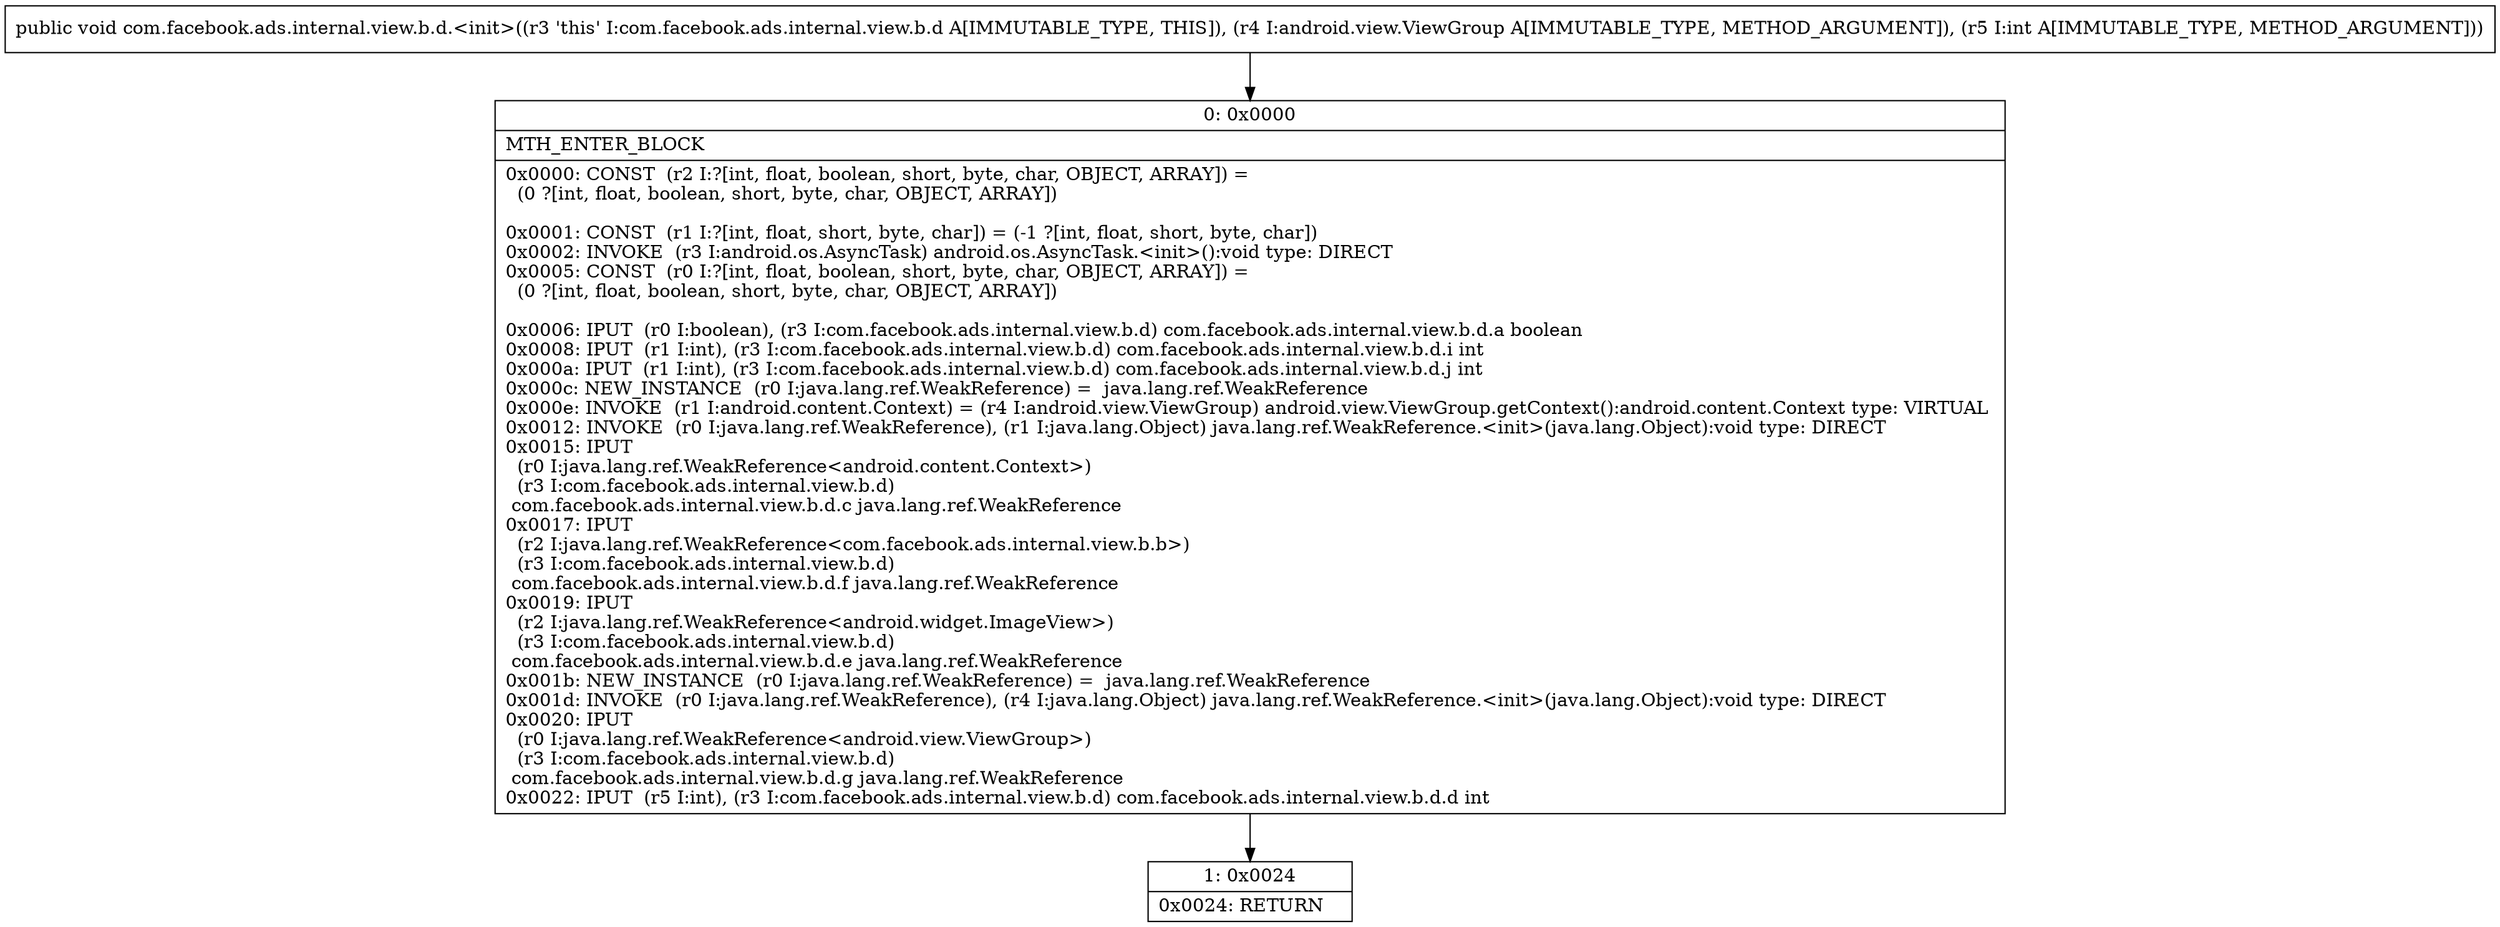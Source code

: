 digraph "CFG forcom.facebook.ads.internal.view.b.d.\<init\>(Landroid\/view\/ViewGroup;I)V" {
Node_0 [shape=record,label="{0\:\ 0x0000|MTH_ENTER_BLOCK\l|0x0000: CONST  (r2 I:?[int, float, boolean, short, byte, char, OBJECT, ARRAY]) = \l  (0 ?[int, float, boolean, short, byte, char, OBJECT, ARRAY])\l \l0x0001: CONST  (r1 I:?[int, float, short, byte, char]) = (\-1 ?[int, float, short, byte, char]) \l0x0002: INVOKE  (r3 I:android.os.AsyncTask) android.os.AsyncTask.\<init\>():void type: DIRECT \l0x0005: CONST  (r0 I:?[int, float, boolean, short, byte, char, OBJECT, ARRAY]) = \l  (0 ?[int, float, boolean, short, byte, char, OBJECT, ARRAY])\l \l0x0006: IPUT  (r0 I:boolean), (r3 I:com.facebook.ads.internal.view.b.d) com.facebook.ads.internal.view.b.d.a boolean \l0x0008: IPUT  (r1 I:int), (r3 I:com.facebook.ads.internal.view.b.d) com.facebook.ads.internal.view.b.d.i int \l0x000a: IPUT  (r1 I:int), (r3 I:com.facebook.ads.internal.view.b.d) com.facebook.ads.internal.view.b.d.j int \l0x000c: NEW_INSTANCE  (r0 I:java.lang.ref.WeakReference) =  java.lang.ref.WeakReference \l0x000e: INVOKE  (r1 I:android.content.Context) = (r4 I:android.view.ViewGroup) android.view.ViewGroup.getContext():android.content.Context type: VIRTUAL \l0x0012: INVOKE  (r0 I:java.lang.ref.WeakReference), (r1 I:java.lang.Object) java.lang.ref.WeakReference.\<init\>(java.lang.Object):void type: DIRECT \l0x0015: IPUT  \l  (r0 I:java.lang.ref.WeakReference\<android.content.Context\>)\l  (r3 I:com.facebook.ads.internal.view.b.d)\l com.facebook.ads.internal.view.b.d.c java.lang.ref.WeakReference \l0x0017: IPUT  \l  (r2 I:java.lang.ref.WeakReference\<com.facebook.ads.internal.view.b.b\>)\l  (r3 I:com.facebook.ads.internal.view.b.d)\l com.facebook.ads.internal.view.b.d.f java.lang.ref.WeakReference \l0x0019: IPUT  \l  (r2 I:java.lang.ref.WeakReference\<android.widget.ImageView\>)\l  (r3 I:com.facebook.ads.internal.view.b.d)\l com.facebook.ads.internal.view.b.d.e java.lang.ref.WeakReference \l0x001b: NEW_INSTANCE  (r0 I:java.lang.ref.WeakReference) =  java.lang.ref.WeakReference \l0x001d: INVOKE  (r0 I:java.lang.ref.WeakReference), (r4 I:java.lang.Object) java.lang.ref.WeakReference.\<init\>(java.lang.Object):void type: DIRECT \l0x0020: IPUT  \l  (r0 I:java.lang.ref.WeakReference\<android.view.ViewGroup\>)\l  (r3 I:com.facebook.ads.internal.view.b.d)\l com.facebook.ads.internal.view.b.d.g java.lang.ref.WeakReference \l0x0022: IPUT  (r5 I:int), (r3 I:com.facebook.ads.internal.view.b.d) com.facebook.ads.internal.view.b.d.d int \l}"];
Node_1 [shape=record,label="{1\:\ 0x0024|0x0024: RETURN   \l}"];
MethodNode[shape=record,label="{public void com.facebook.ads.internal.view.b.d.\<init\>((r3 'this' I:com.facebook.ads.internal.view.b.d A[IMMUTABLE_TYPE, THIS]), (r4 I:android.view.ViewGroup A[IMMUTABLE_TYPE, METHOD_ARGUMENT]), (r5 I:int A[IMMUTABLE_TYPE, METHOD_ARGUMENT])) }"];
MethodNode -> Node_0;
Node_0 -> Node_1;
}


